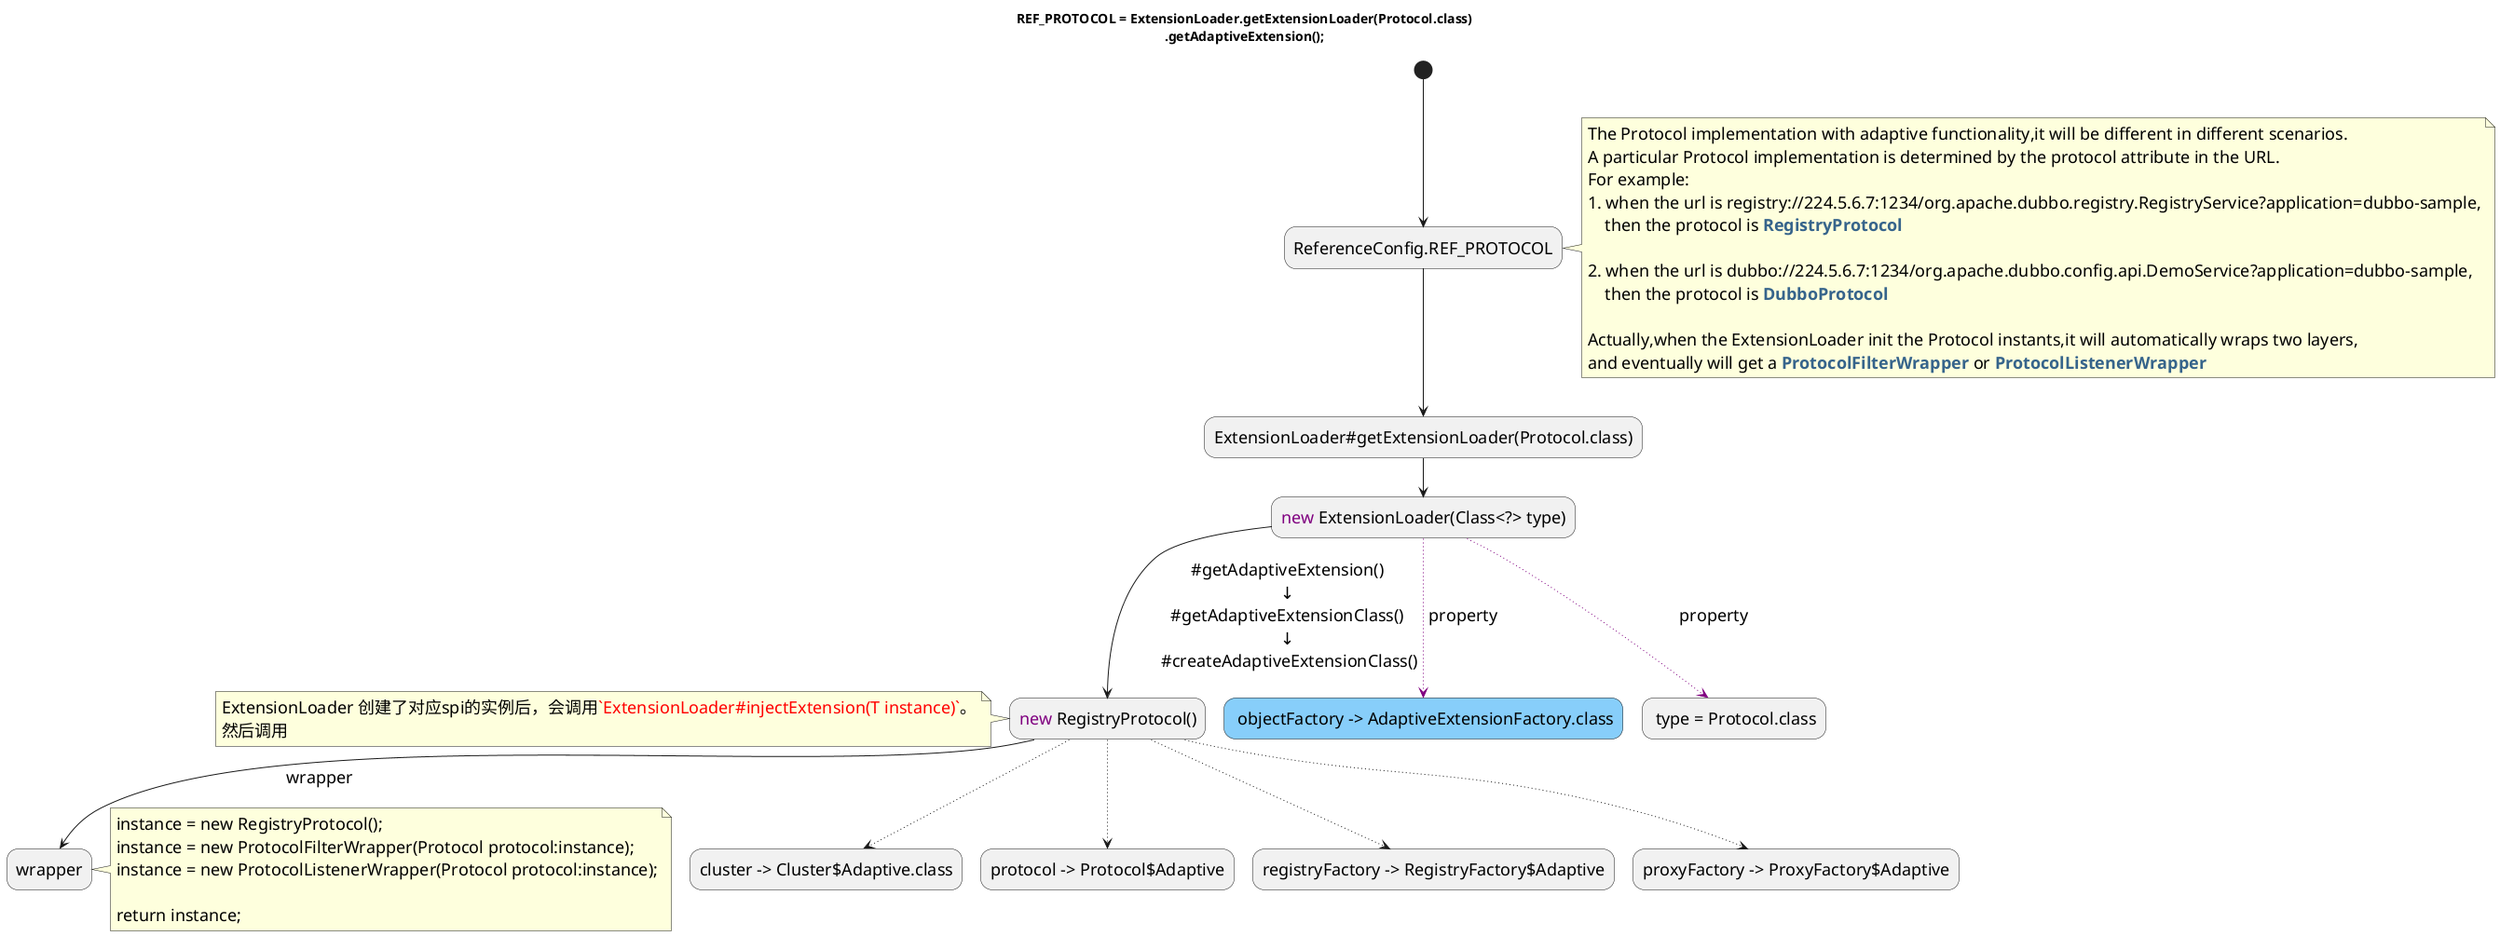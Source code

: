 @startuml
skinparam DefaultFontSize 18

skinparam activity{
  BackgroundColor<< important >> LightSkyBlue
}

title REF_PROTOCOL = ExtensionLoader.getExtensionLoader(Protocol.class)\n.getAdaptiveExtension();
(*)  --> "ReferenceConfig.REF_PROTOCOL"
note right
The Protocol implementation with adaptive functionality,it will be different in different scenarios.
A particular Protocol implementation is determined by the protocol attribute in the URL.
For example:
1. when the url is registry://224.5.6.7:1234/org.apache.dubbo.registry.RegistryService?application=dubbo-sample,
    then the protocol is <color:#36648B>**RegistryProtocol**</color>

2. when the url is dubbo://224.5.6.7:1234/org.apache.dubbo.config.api.DemoService?application=dubbo-sample,
    then the protocol is <color:#36648B>**DubboProtocol**</color>

Actually,when the ExtensionLoader init the Protocol instants,it will automatically wraps two layers,
and eventually will get a <color:#36648B>**ProtocolFilterWrapper**</color> or <color:#36648B>**ProtocolListenerWrapper**</color>
endnote

--> "ExtensionLoader#getExtensionLoader(Protocol.class)"
--> "<color:purple>new</color> ExtensionLoader(Class<?> type)" AS ExtensionLoader
ExtensionLoader .[#purple].>[ property] " objectFactory -> AdaptiveExtensionFactory.class" AS ExtensionLoader.objectFactory <<important>>

ExtensionLoader .[#purple].>[ property] " type = Protocol.class" AS ExtensionLoader.type

ExtensionLoader -->[ #getAdaptiveExtension() \n↓\n #getAdaptiveExtensionClass() \n↓\n #createAdaptiveExtensionClass()] "
<color:purple>new</color> RegistryProtocol()" AS RegistryProtocol
note left
ExtensionLoader 创建了对应spi的实例后，会调用<color:red>`ExtensionLoader#injectExtension(T instance)`</color>。
然后调用
endnote

RegistryProtocol ..> "cluster -> Cluster$Adaptive.class" AS RegistryProtocol.cluster
RegistryProtocol ..> "protocol -> Protocol$Adaptive" AS RegistryProtocol.protocol
RegistryProtocol ..> "registryFactory -> RegistryFactory$Adaptive" AS RegistryProtocol.registryFactory
RegistryProtocol ..> "proxyFactory -> ProxyFactory$Adaptive" AS RegistryProtocol.proxyFactory

RegistryProtocol -->[ wrapper] "wrapper"
note right
instance = new RegistryProtocol();
instance = new ProtocolFilterWrapper(Protocol protocol:instance);
instance = new ProtocolListenerWrapper(Protocol protocol:instance);

return instance;
endnote

@enduml